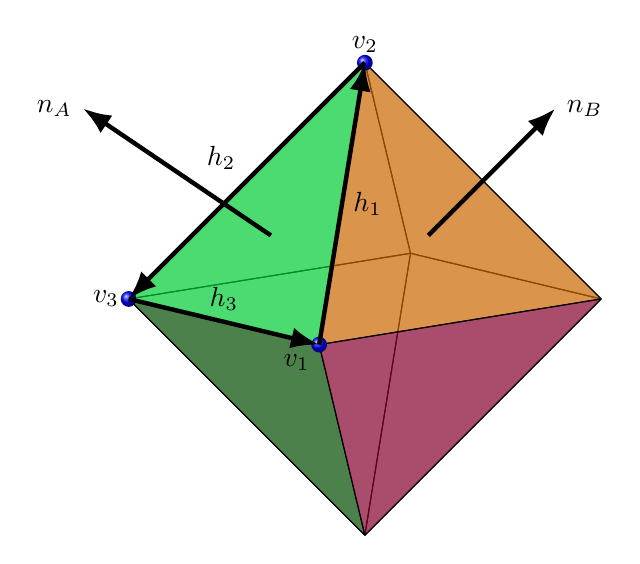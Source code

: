 % \tikzsetnextfilename{polyhedron_faces}

\begin{tikzpicture}[line join=bevel,z=-5.5]
	% \draw[help lines] (-10,-10) grid (10,10); %grid
    \coordinate (A1) at (0,0,-3);
    \coordinate (A2) at (-3,0,0);
    \coordinate (A3) at (0,0,3);
    \coordinate (A4) at (3,0,0);
    \coordinate (B1) at (0,3,0);
    \coordinate (C1) at (0,-3,0);
    
    \coordinate (Acenter) at (-1, 1, 1);
    \coordinate (Bcenter) at (1, 1, 1);

    \draw (A1) -- (A2) -- (B1) -- cycle;
    \draw (A4) -- (A1) -- (B1) -- cycle;
    \draw (A1) -- (A2) -- (C1) -- cycle;
    \draw (A4) -- (A1) -- (C1) -- cycle;
    \draw [fill opacity=0.7,fill=green!80!blue] (A2) -- (A3) -- (B1) -- cycle;
    \draw [fill opacity=0.7,fill=orange!80!black] (A3) -- (A4) -- (B1) -- cycle;
    \draw [fill opacity=0.7,fill=green!30!black] (A2) -- (A3) -- (C1) -- cycle;
    \draw [fill opacity=0.7,fill=purple!70!black] (A3) -- (A4) -- (C1) -- cycle;

    \shade[ball color=blue] (A3) circle (0.1) node [below left] {$v_1$};
    \shade[ball color=blue] (B1) circle (0.1) node [above] {$v_2$};
    \shade[ball color=blue] (A2) circle (0.1) node [left] {$v_3$};

    \draw[ultra thick, -Latex] (A3) --node[right] {$h_1$}  (B1);
    \draw[ultra thick, -Latex] (B1) --node[above left] {$h_2$}  (A2);
    \draw[ultra thick, -Latex] (A2) --node[above ] {$h_3$}  (A3);
    \draw[ultra thick, -Latex] (Acenter) -- ++(-2, 2, 2) node[left] {$n_A$};
    \draw[ultra thick, -Latex] (Bcenter) -- ++(2, 2, 2) node[right] {$n_B$};
    

\end{tikzpicture}
